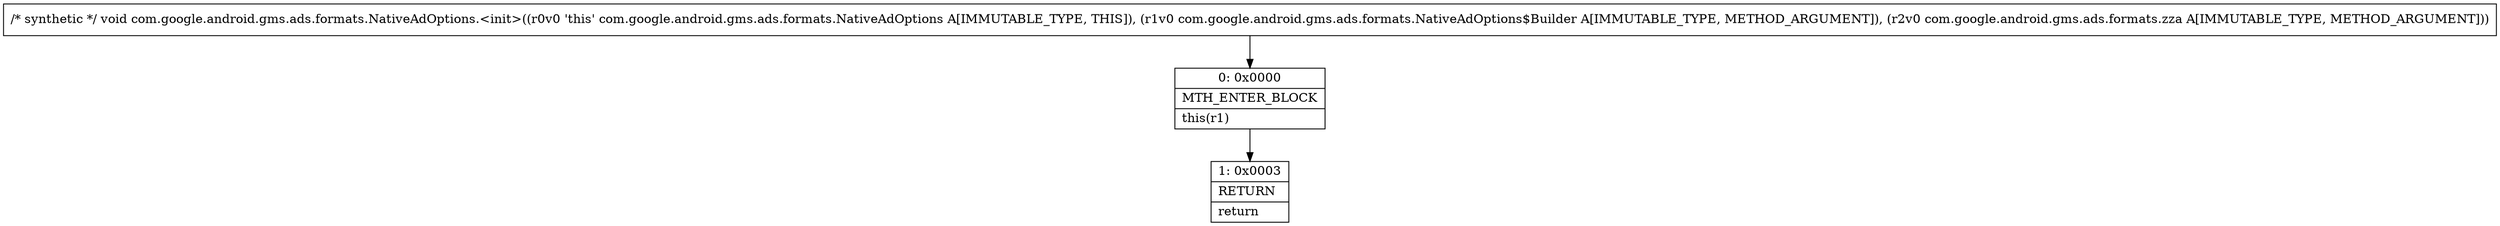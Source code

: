 digraph "CFG forcom.google.android.gms.ads.formats.NativeAdOptions.\<init\>(Lcom\/google\/android\/gms\/ads\/formats\/NativeAdOptions$Builder;Lcom\/google\/android\/gms\/ads\/formats\/zza;)V" {
Node_0 [shape=record,label="{0\:\ 0x0000|MTH_ENTER_BLOCK\l|this(r1)\l}"];
Node_1 [shape=record,label="{1\:\ 0x0003|RETURN\l|return\l}"];
MethodNode[shape=record,label="{\/* synthetic *\/ void com.google.android.gms.ads.formats.NativeAdOptions.\<init\>((r0v0 'this' com.google.android.gms.ads.formats.NativeAdOptions A[IMMUTABLE_TYPE, THIS]), (r1v0 com.google.android.gms.ads.formats.NativeAdOptions$Builder A[IMMUTABLE_TYPE, METHOD_ARGUMENT]), (r2v0 com.google.android.gms.ads.formats.zza A[IMMUTABLE_TYPE, METHOD_ARGUMENT])) }"];
MethodNode -> Node_0;
Node_0 -> Node_1;
}

